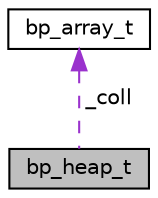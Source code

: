 digraph "bp_heap_t"
{
 // LATEX_PDF_SIZE
  edge [fontname="Helvetica",fontsize="10",labelfontname="Helvetica",labelfontsize="10"];
  node [fontname="Helvetica",fontsize="10",shape=record];
  Node1 [label="bp_heap_t",height=0.2,width=0.4,color="black", fillcolor="grey75", style="filled", fontcolor="black",tooltip=" "];
  Node2 -> Node1 [dir="back",color="darkorchid3",fontsize="10",style="dashed",label=" _coll" ,fontname="Helvetica"];
  Node2 [label="bp_array_t",height=0.2,width=0.4,color="black", fillcolor="white", style="filled",URL="$structbp__array__t.html",tooltip=" "];
}
